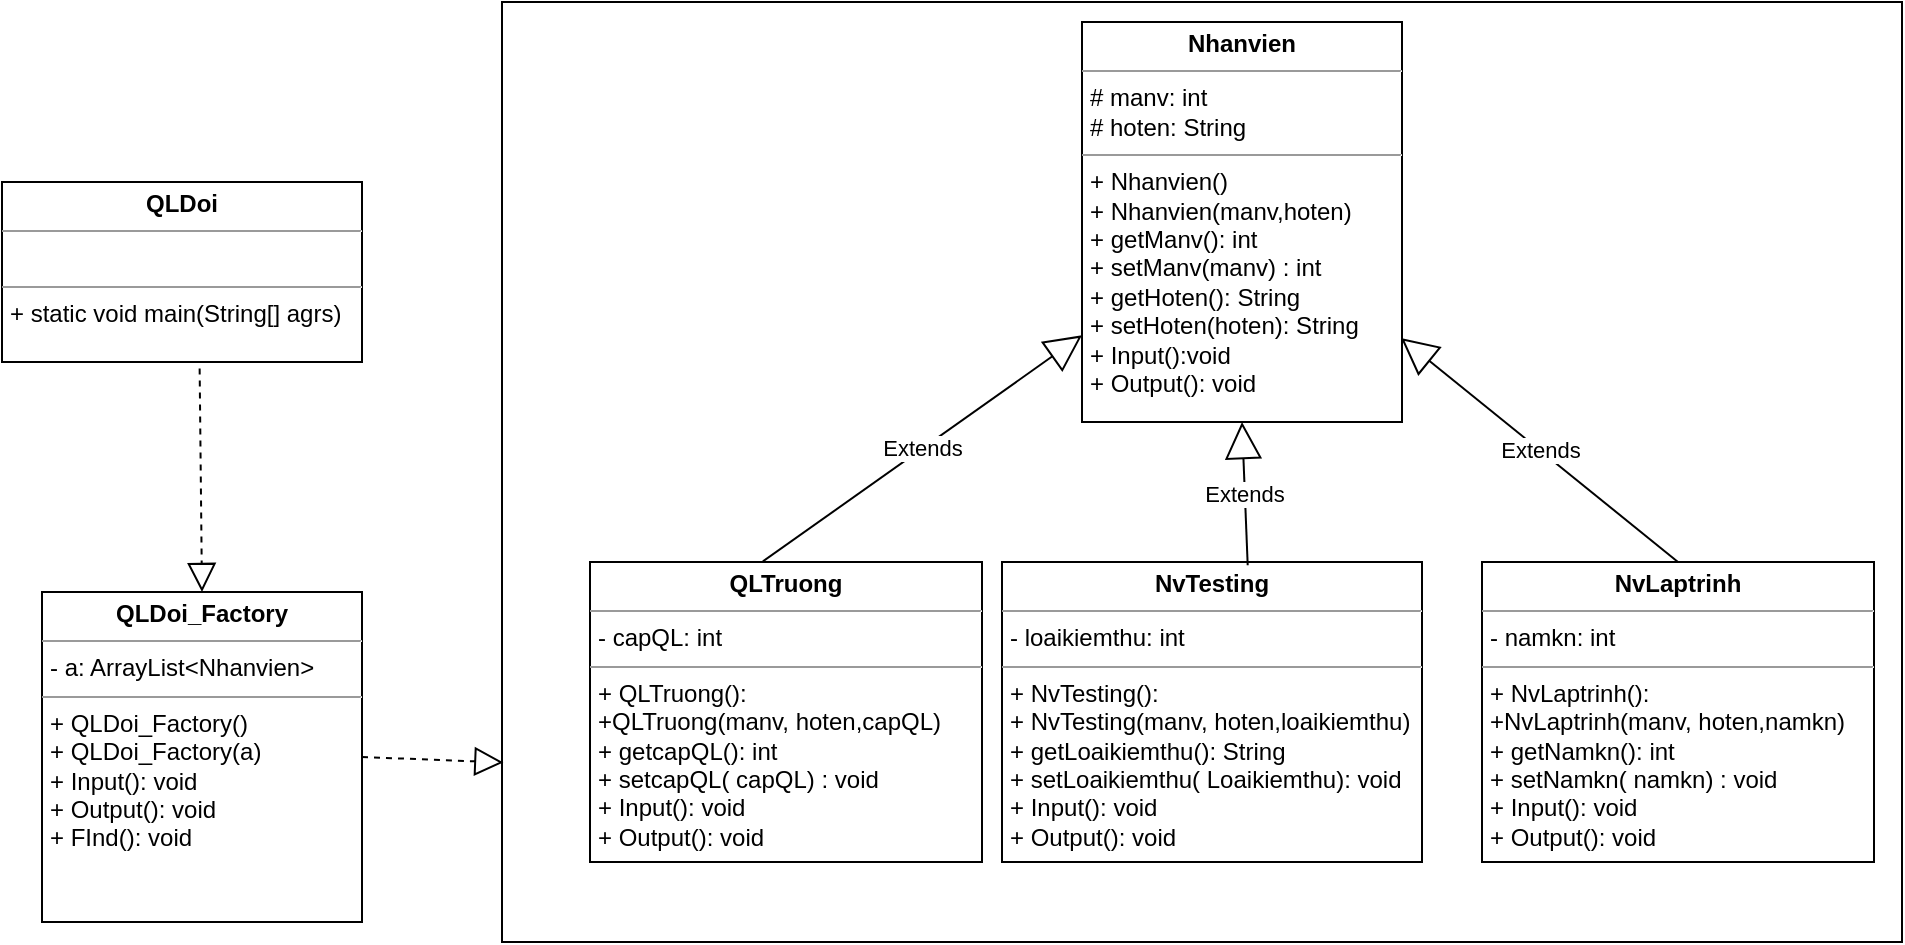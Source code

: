 <mxfile version="21.0.6" type="device"><diagram id="C5RBs43oDa-KdzZeNtuy" name="Page-1"><mxGraphModel dx="1249" dy="550" grid="1" gridSize="10" guides="1" tooltips="1" connect="1" arrows="1" fold="1" page="1" pageScale="1" pageWidth="827" pageHeight="1169" math="0" shadow="0"><root><mxCell id="WIyWlLk6GJQsqaUBKTNV-0"/><mxCell id="WIyWlLk6GJQsqaUBKTNV-1" parent="WIyWlLk6GJQsqaUBKTNV-0"/><mxCell id="RB4le4XAlsYQLQBdt5hW-1" value="" style="html=1;whiteSpace=wrap;" vertex="1" parent="WIyWlLk6GJQsqaUBKTNV-1"><mxGeometry x="290" y="150" width="700" height="470" as="geometry"/></mxCell><mxCell id="RB4le4XAlsYQLQBdt5hW-0" value="&lt;p style=&quot;margin:0px;margin-top:4px;text-align:center;&quot;&gt;&lt;b&gt;Nhanvien&lt;/b&gt;&lt;/p&gt;&lt;hr size=&quot;1&quot;&gt;&lt;p style=&quot;margin:0px;margin-left:4px;&quot;&gt;# manv: int&amp;nbsp;&lt;/p&gt;&lt;p style=&quot;margin:0px;margin-left:4px;&quot;&gt;# hoten: String&amp;nbsp;&lt;/p&gt;&lt;hr size=&quot;1&quot;&gt;&lt;p style=&quot;margin:0px;margin-left:4px;&quot;&gt;+ Nhanvien()&lt;/p&gt;&lt;p style=&quot;margin:0px;margin-left:4px;&quot;&gt;+ Nhanvien(manv,hoten)&lt;/p&gt;&lt;p style=&quot;margin:0px;margin-left:4px;&quot;&gt;+ getManv(): int&amp;nbsp;&lt;/p&gt;&lt;p style=&quot;margin:0px;margin-left:4px;&quot;&gt;+ setManv(manv) : int&lt;/p&gt;&lt;p style=&quot;margin:0px;margin-left:4px;&quot;&gt;+ getHoten(): String&lt;/p&gt;&lt;p style=&quot;margin:0px;margin-left:4px;&quot;&gt;+ setHoten(hoten): String&lt;/p&gt;&lt;p style=&quot;margin:0px;margin-left:4px;&quot;&gt;+ Input():void&lt;/p&gt;&lt;p style=&quot;margin:0px;margin-left:4px;&quot;&gt;+ Output(): void&lt;/p&gt;" style="verticalAlign=top;align=left;overflow=fill;fontSize=12;fontFamily=Helvetica;html=1;whiteSpace=wrap;" vertex="1" parent="WIyWlLk6GJQsqaUBKTNV-1"><mxGeometry x="580" y="160" width="160" height="200" as="geometry"/></mxCell><mxCell id="RB4le4XAlsYQLQBdt5hW-3" value="&lt;p style=&quot;margin:0px;margin-top:4px;text-align:center;&quot;&gt;&lt;b&gt;QLTruong&lt;/b&gt;&lt;/p&gt;&lt;hr size=&quot;1&quot;&gt;&lt;p style=&quot;margin:0px;margin-left:4px;&quot;&gt;- capQL: int&lt;/p&gt;&lt;hr size=&quot;1&quot;&gt;&lt;p style=&quot;margin:0px;margin-left:4px;&quot;&gt;+ QLTruong():&lt;/p&gt;&lt;p style=&quot;margin:0px;margin-left:4px;&quot;&gt;+QLTruong(manv, hoten,capQL)&lt;/p&gt;&lt;p style=&quot;margin:0px;margin-left:4px;&quot;&gt;+ getcapQL(): int&lt;/p&gt;&lt;p style=&quot;margin:0px;margin-left:4px;&quot;&gt;+ setcapQL( capQL) : void&lt;/p&gt;&lt;p style=&quot;margin:0px;margin-left:4px;&quot;&gt;+ Input(): void&lt;/p&gt;&lt;p style=&quot;margin:0px;margin-left:4px;&quot;&gt;+ Output(): void&lt;/p&gt;&lt;p style=&quot;margin:0px;margin-left:4px;&quot;&gt;&lt;br&gt;&lt;/p&gt;" style="verticalAlign=top;align=left;overflow=fill;fontSize=12;fontFamily=Helvetica;html=1;whiteSpace=wrap;" vertex="1" parent="WIyWlLk6GJQsqaUBKTNV-1"><mxGeometry x="334" y="430" width="196" height="150" as="geometry"/></mxCell><mxCell id="RB4le4XAlsYQLQBdt5hW-4" value="&lt;p style=&quot;margin:0px;margin-top:4px;text-align:center;&quot;&gt;&lt;b&gt;NvTesting&lt;/b&gt;&lt;/p&gt;&lt;hr size=&quot;1&quot;&gt;&lt;p style=&quot;margin:0px;margin-left:4px;&quot;&gt;- loaikiemthu: int&lt;/p&gt;&lt;hr size=&quot;1&quot;&gt;&lt;p style=&quot;margin:0px;margin-left:4px;&quot;&gt;+ NvTesting():&lt;/p&gt;&lt;p style=&quot;margin:0px;margin-left:4px;&quot;&gt;+ NvTesting(manv, hoten,loaikiemthu)&lt;/p&gt;&lt;p style=&quot;margin:0px;margin-left:4px;&quot;&gt;+ getLoaikiemthu(): String&lt;/p&gt;&lt;p style=&quot;margin:0px;margin-left:4px;&quot;&gt;+ setLoaikiemthu( Loaikiemthu): void&lt;/p&gt;&lt;p style=&quot;margin:0px;margin-left:4px;&quot;&gt;+ Input(): void&lt;/p&gt;&lt;p style=&quot;margin:0px;margin-left:4px;&quot;&gt;+ Output(): void&lt;/p&gt;&lt;p style=&quot;margin:0px;margin-left:4px;&quot;&gt;&lt;br&gt;&lt;/p&gt;" style="verticalAlign=top;align=left;overflow=fill;fontSize=12;fontFamily=Helvetica;html=1;whiteSpace=wrap;" vertex="1" parent="WIyWlLk6GJQsqaUBKTNV-1"><mxGeometry x="540" y="430" width="210" height="150" as="geometry"/></mxCell><mxCell id="RB4le4XAlsYQLQBdt5hW-5" value="&lt;p style=&quot;margin:0px;margin-top:4px;text-align:center;&quot;&gt;&lt;b&gt;NvLaptrinh&lt;/b&gt;&lt;/p&gt;&lt;hr size=&quot;1&quot;&gt;&lt;p style=&quot;margin:0px;margin-left:4px;&quot;&gt;- namkn: int&lt;/p&gt;&lt;hr size=&quot;1&quot;&gt;&lt;p style=&quot;margin:0px;margin-left:4px;&quot;&gt;+ NvLaptrinh():&lt;/p&gt;&lt;p style=&quot;margin:0px;margin-left:4px;&quot;&gt;+NvLaptrinh(manv, hoten,namkn)&lt;/p&gt;&lt;p style=&quot;margin:0px;margin-left:4px;&quot;&gt;+ getNamkn(): int&lt;/p&gt;&lt;p style=&quot;margin:0px;margin-left:4px;&quot;&gt;+ setNamkn( namkn) : void&lt;/p&gt;&lt;p style=&quot;margin:0px;margin-left:4px;&quot;&gt;+ Input(): void&lt;/p&gt;&lt;p style=&quot;margin:0px;margin-left:4px;&quot;&gt;+ Output(): void&lt;/p&gt;&lt;p style=&quot;margin:0px;margin-left:4px;&quot;&gt;&lt;br&gt;&lt;/p&gt;" style="verticalAlign=top;align=left;overflow=fill;fontSize=12;fontFamily=Helvetica;html=1;whiteSpace=wrap;" vertex="1" parent="WIyWlLk6GJQsqaUBKTNV-1"><mxGeometry x="780" y="430" width="196" height="150" as="geometry"/></mxCell><mxCell id="RB4le4XAlsYQLQBdt5hW-6" value="&lt;p style=&quot;margin:0px;margin-top:4px;text-align:center;&quot;&gt;&lt;b&gt;QLDoi&lt;/b&gt;&lt;/p&gt;&lt;hr size=&quot;1&quot;&gt;&lt;p style=&quot;margin:0px;margin-left:4px;&quot;&gt;&lt;br&gt;&lt;/p&gt;&lt;hr size=&quot;1&quot;&gt;&lt;p style=&quot;margin:0px;margin-left:4px;&quot;&gt;+ static void main(String[] agrs)&lt;/p&gt;" style="verticalAlign=top;align=left;overflow=fill;fontSize=12;fontFamily=Helvetica;html=1;whiteSpace=wrap;" vertex="1" parent="WIyWlLk6GJQsqaUBKTNV-1"><mxGeometry x="40" y="240" width="180" height="90" as="geometry"/></mxCell><mxCell id="RB4le4XAlsYQLQBdt5hW-7" value="&lt;p style=&quot;margin:0px;margin-top:4px;text-align:center;&quot;&gt;&lt;b&gt;QLDoi_Factory&lt;/b&gt;&lt;/p&gt;&lt;hr size=&quot;1&quot;&gt;&lt;p style=&quot;margin:0px;margin-left:4px;&quot;&gt;- a: ArrayList&amp;lt;Nhanvien&amp;gt;&lt;/p&gt;&lt;hr size=&quot;1&quot;&gt;&lt;p style=&quot;margin:0px;margin-left:4px;&quot;&gt;+ QLDoi_Factory()&lt;/p&gt;&lt;p style=&quot;margin:0px;margin-left:4px;&quot;&gt;+ QLDoi_Factory(a)&lt;/p&gt;&lt;p style=&quot;margin:0px;margin-left:4px;&quot;&gt;+ Input(): void&lt;/p&gt;&lt;p style=&quot;margin:0px;margin-left:4px;&quot;&gt;+ Output(): void&lt;/p&gt;&lt;p style=&quot;margin:0px;margin-left:4px;&quot;&gt;+ FInd(): void&lt;/p&gt;" style="verticalAlign=top;align=left;overflow=fill;fontSize=12;fontFamily=Helvetica;html=1;whiteSpace=wrap;" vertex="1" parent="WIyWlLk6GJQsqaUBKTNV-1"><mxGeometry x="60" y="445" width="160" height="165" as="geometry"/></mxCell><mxCell id="RB4le4XAlsYQLQBdt5hW-11" value="Extends" style="endArrow=block;endSize=16;endFill=0;html=1;rounded=0;exitX=0.439;exitY=0;exitDx=0;exitDy=0;exitPerimeter=0;" edge="1" parent="WIyWlLk6GJQsqaUBKTNV-1" source="RB4le4XAlsYQLQBdt5hW-3" target="RB4le4XAlsYQLQBdt5hW-0"><mxGeometry width="160" relative="1" as="geometry"><mxPoint x="330" y="390" as="sourcePoint"/><mxPoint x="490" y="390" as="targetPoint"/></mxGeometry></mxCell><mxCell id="RB4le4XAlsYQLQBdt5hW-12" value="Extends" style="endArrow=block;endSize=16;endFill=0;html=1;rounded=0;exitX=0.585;exitY=0.011;exitDx=0;exitDy=0;exitPerimeter=0;entryX=0.5;entryY=1;entryDx=0;entryDy=0;" edge="1" parent="WIyWlLk6GJQsqaUBKTNV-1" source="RB4le4XAlsYQLQBdt5hW-4" target="RB4le4XAlsYQLQBdt5hW-0"><mxGeometry width="160" relative="1" as="geometry"><mxPoint x="430" y="440" as="sourcePoint"/><mxPoint x="590" y="327" as="targetPoint"/></mxGeometry></mxCell><mxCell id="RB4le4XAlsYQLQBdt5hW-13" value="Extends" style="endArrow=block;endSize=16;endFill=0;html=1;rounded=0;exitX=0.5;exitY=0;exitDx=0;exitDy=0;entryX=0.997;entryY=0.79;entryDx=0;entryDy=0;entryPerimeter=0;" edge="1" parent="WIyWlLk6GJQsqaUBKTNV-1" source="RB4le4XAlsYQLQBdt5hW-5" target="RB4le4XAlsYQLQBdt5hW-0"><mxGeometry width="160" relative="1" as="geometry"><mxPoint x="440" y="450" as="sourcePoint"/><mxPoint x="600" y="337" as="targetPoint"/></mxGeometry></mxCell><mxCell id="RB4le4XAlsYQLQBdt5hW-15" value="" style="endArrow=block;dashed=1;endFill=0;endSize=12;html=1;rounded=0;entryX=0.5;entryY=0;entryDx=0;entryDy=0;exitX=0.549;exitY=1.036;exitDx=0;exitDy=0;exitPerimeter=0;" edge="1" parent="WIyWlLk6GJQsqaUBKTNV-1" source="RB4le4XAlsYQLQBdt5hW-6" target="RB4le4XAlsYQLQBdt5hW-7"><mxGeometry width="160" relative="1" as="geometry"><mxPoint x="100" y="370" as="sourcePoint"/><mxPoint x="260" y="370" as="targetPoint"/></mxGeometry></mxCell><mxCell id="RB4le4XAlsYQLQBdt5hW-16" value="" style="endArrow=block;dashed=1;endFill=0;endSize=12;html=1;rounded=0;entryX=0.001;entryY=0.809;entryDx=0;entryDy=0;exitX=1;exitY=0.5;exitDx=0;exitDy=0;entryPerimeter=0;" edge="1" parent="WIyWlLk6GJQsqaUBKTNV-1" source="RB4le4XAlsYQLQBdt5hW-7" target="RB4le4XAlsYQLQBdt5hW-1"><mxGeometry width="160" relative="1" as="geometry"><mxPoint x="149" y="343" as="sourcePoint"/><mxPoint x="150" y="455" as="targetPoint"/></mxGeometry></mxCell></root></mxGraphModel></diagram></mxfile>